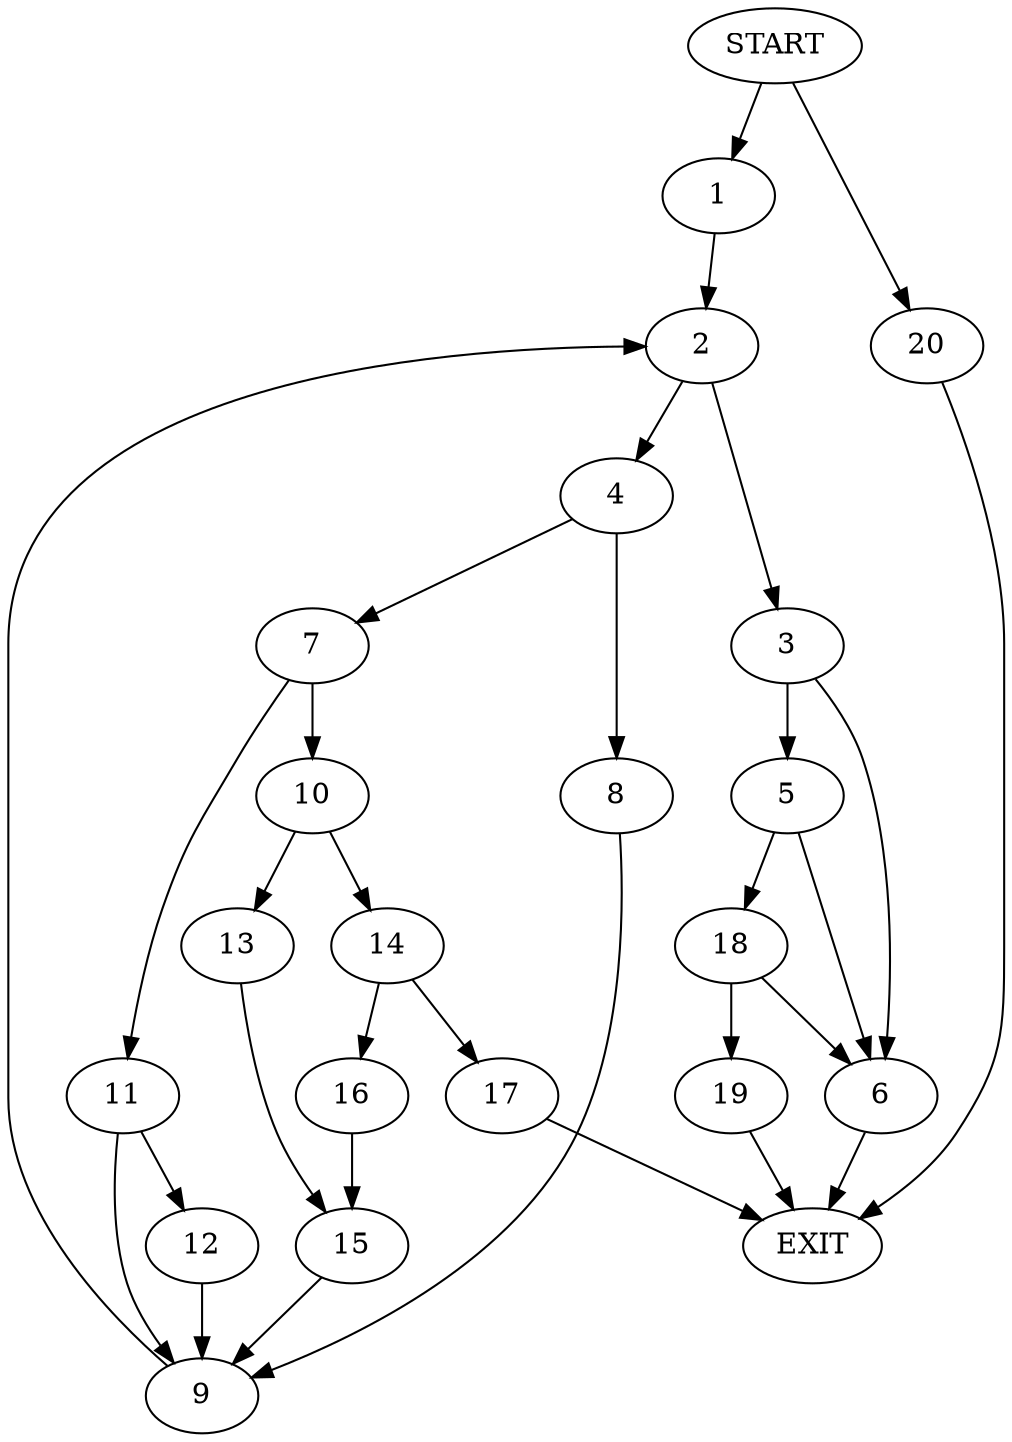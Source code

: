 digraph {
0 [label="START"]
21 [label="EXIT"]
0 -> 1
1 -> 2
2 -> 3
2 -> 4
3 -> 5
3 -> 6
4 -> 7
4 -> 8
8 -> 9
7 -> 10
7 -> 11
9 -> 2
11 -> 12
11 -> 9
10 -> 13
10 -> 14
13 -> 15
14 -> 16
14 -> 17
15 -> 9
16 -> 15
17 -> 21
12 -> 9
6 -> 21
5 -> 18
5 -> 6
18 -> 19
18 -> 6
19 -> 21
0 -> 20
20 -> 21
}
